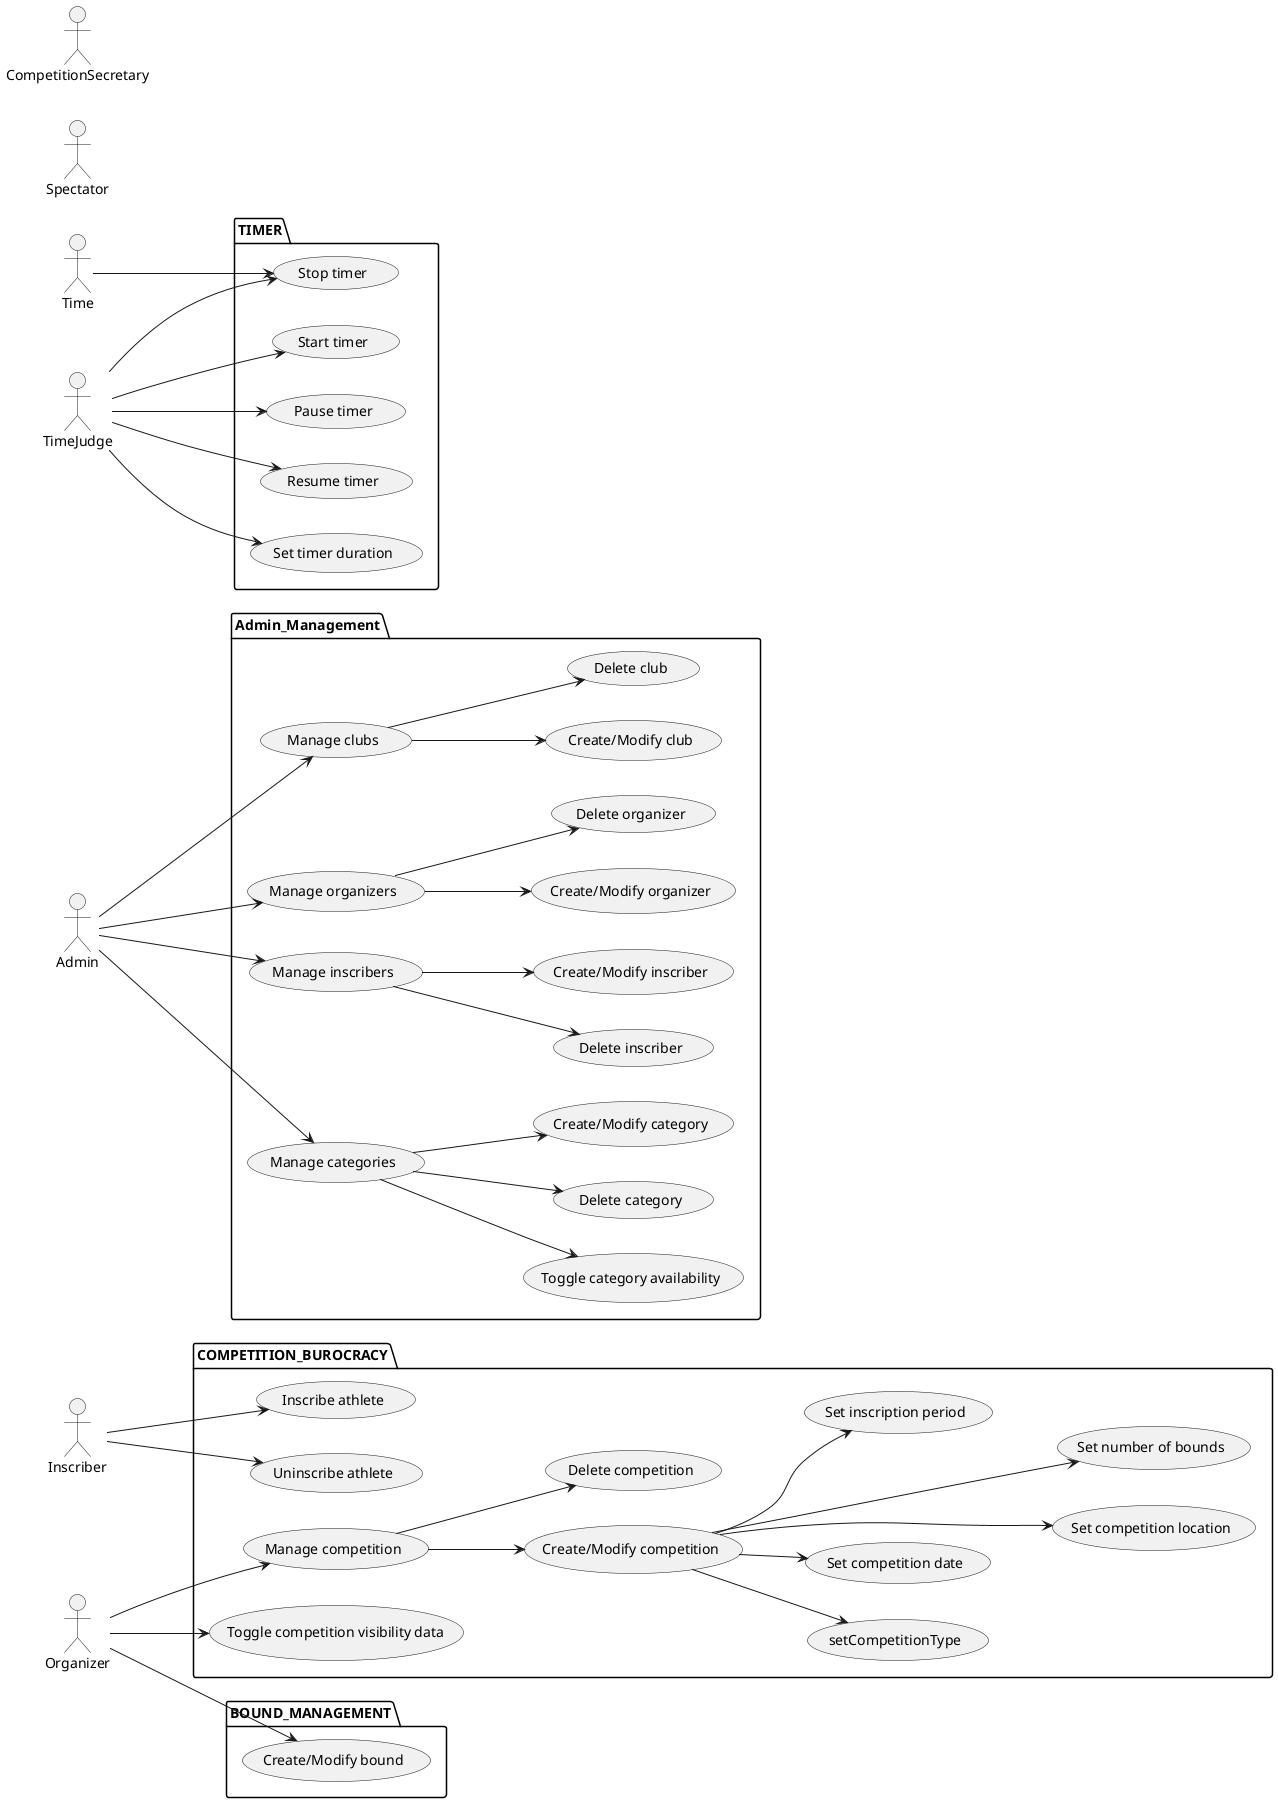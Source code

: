 @startuml
left to right direction

actor Organizer as Organizer
actor Inscriber as Inscriber
actor Admin as Admin
actor Time as Time
actor TimeJudge as TimeJudge
actor Spectator as Spectator
actor CompetitionSecretary as CompetitionSecretary

package Admin_Management {
  usecase "Create/Modify club" as createClub
  usecase "Delete club" as deleteClub
  usecase "Manage clubs" as manageClubs

  usecase "Create/Modify organizer" as createOrganizer
  usecase "Delete organizer" as deleteOrganizer
  usecase "Manage organizers" as manageOrganizers

  usecase "Delete inscriber" as deleteInscriber
  usecase "Create/Modify inscriber" as createInscriber
  usecase "Manage inscribers" as manageInscribers

  usecase "Toggle category availability" as toggleCategory
  usecase "Delete category" as deleteCategory
  usecase "Create/Modify category" as createCategory
  usecase "Manage categories" as manageCategories
}

manageClubs --> createClub
manageClubs --> deleteClub
Admin --> manageClubs

manageOrganizers --> deleteOrganizer
manageOrganizers --> createOrganizer
Admin --> manageOrganizers

manageInscribers --> deleteInscriber
manageInscribers --> createInscriber
Admin --> manageInscribers

manageCategories --> deleteCategory
manageCategories --> createCategory
manageCategories --> toggleCategory
Admin --> manageCategories

package COMPETITION_BUROCRACY {
  usecase "Create/Modify competition" as createCompetition
  usecase "Delete competition" as deleteCompetition
  usecase "Manage competition" as manageCompetition

  usecase "setCompetitionType" as setCompetitionType
  usecase "Set competition date" as setCompetitionDate
  usecase "Set competition location" as setCompetitionLocation
  usecase "Set number of bounds" as setNumberOfBounds
  usecase "Set inscription period" as setInscriptionPeriod

  createCompetition --> setCompetitionDate
  createCompetition --> setInscriptionPeriod
  createCompetition ---> setCompetitionLocation
  createCompetition ---> setNumberOfBounds
  createCompetition --> setCompetitionType

  usecase "Toggle competition visibility data" as toggle
  usecase "Inscribe athlete" as inscribeAthlete
  usecase "Uninscribe athlete" as uninscribeAthlete
}

manageCompetition --> deleteCompetition
manageCompetition --> createCompetition
Organizer --> manageCompetition
Organizer --> toggle
Inscriber --> inscribeAthlete
Inscriber --> uninscribeAthlete

package BOUND_MANAGEMENT {
  usecase "Create/Modify bound" as createBound
}

Organizer --> createBound

'
'
'package BOUND_BUROCRACY {
'  Organizer --> (Create bound)
'  (Create bound) --> (Set date)
'  (Create bound) --> (Set location)
'  (Create bound) --> (Set number of platforms)
'  (Create bound) --> (Set gender)
'  Organizer --> (Assign athlete to bound)
'  Organizer --> (Delete bound)
'  Organizer --> (Unassigned athlete to bound)
'}
'
'package SPECTATOR_VIEW {
'  (View competition data)
'  (View bound data)
'  (View bound play)
'  note right of (View bound play): Spectator can see the development of a competition on air
'
'  (View bound results)
'  (View classifications)
'  (Download classifications)
'  (View weightin act)
'}
'
'Spectator --> (View competition data)
'Spectator --> (View bound data)
'Spectator --> (View bound play)
'
'Spectator --> (View bound results)
'Spectator --> (View classifications)
'Spectator --> (Download classifications)
'Spectator --> (View weightin act)
'
'left to right direction
'CompetitionSecretary --> (Set lift status)
'CompetitionSecretary --> (Set lift value)
'
'CompetitionSecretary --> (Generate bound act)
'Organizer --> (Generate bound act)

package TIMER {
  usecase "Start timer" as startTimer
  usecase "Pause timer" as pauseTimer
  usecase "Resume timer" as resumeTimer
  usecase "Set timer duration" as setTimerDuration
  usecase "Stop timer" as stopTimer
}

TimeJudge --> startTimer
TimeJudge --> pauseTimer
TimeJudge --> resumeTimer
TimeJudge --> stopTimer
TimeJudge --> setTimerDuration
Time --> stopTimer

@enduml